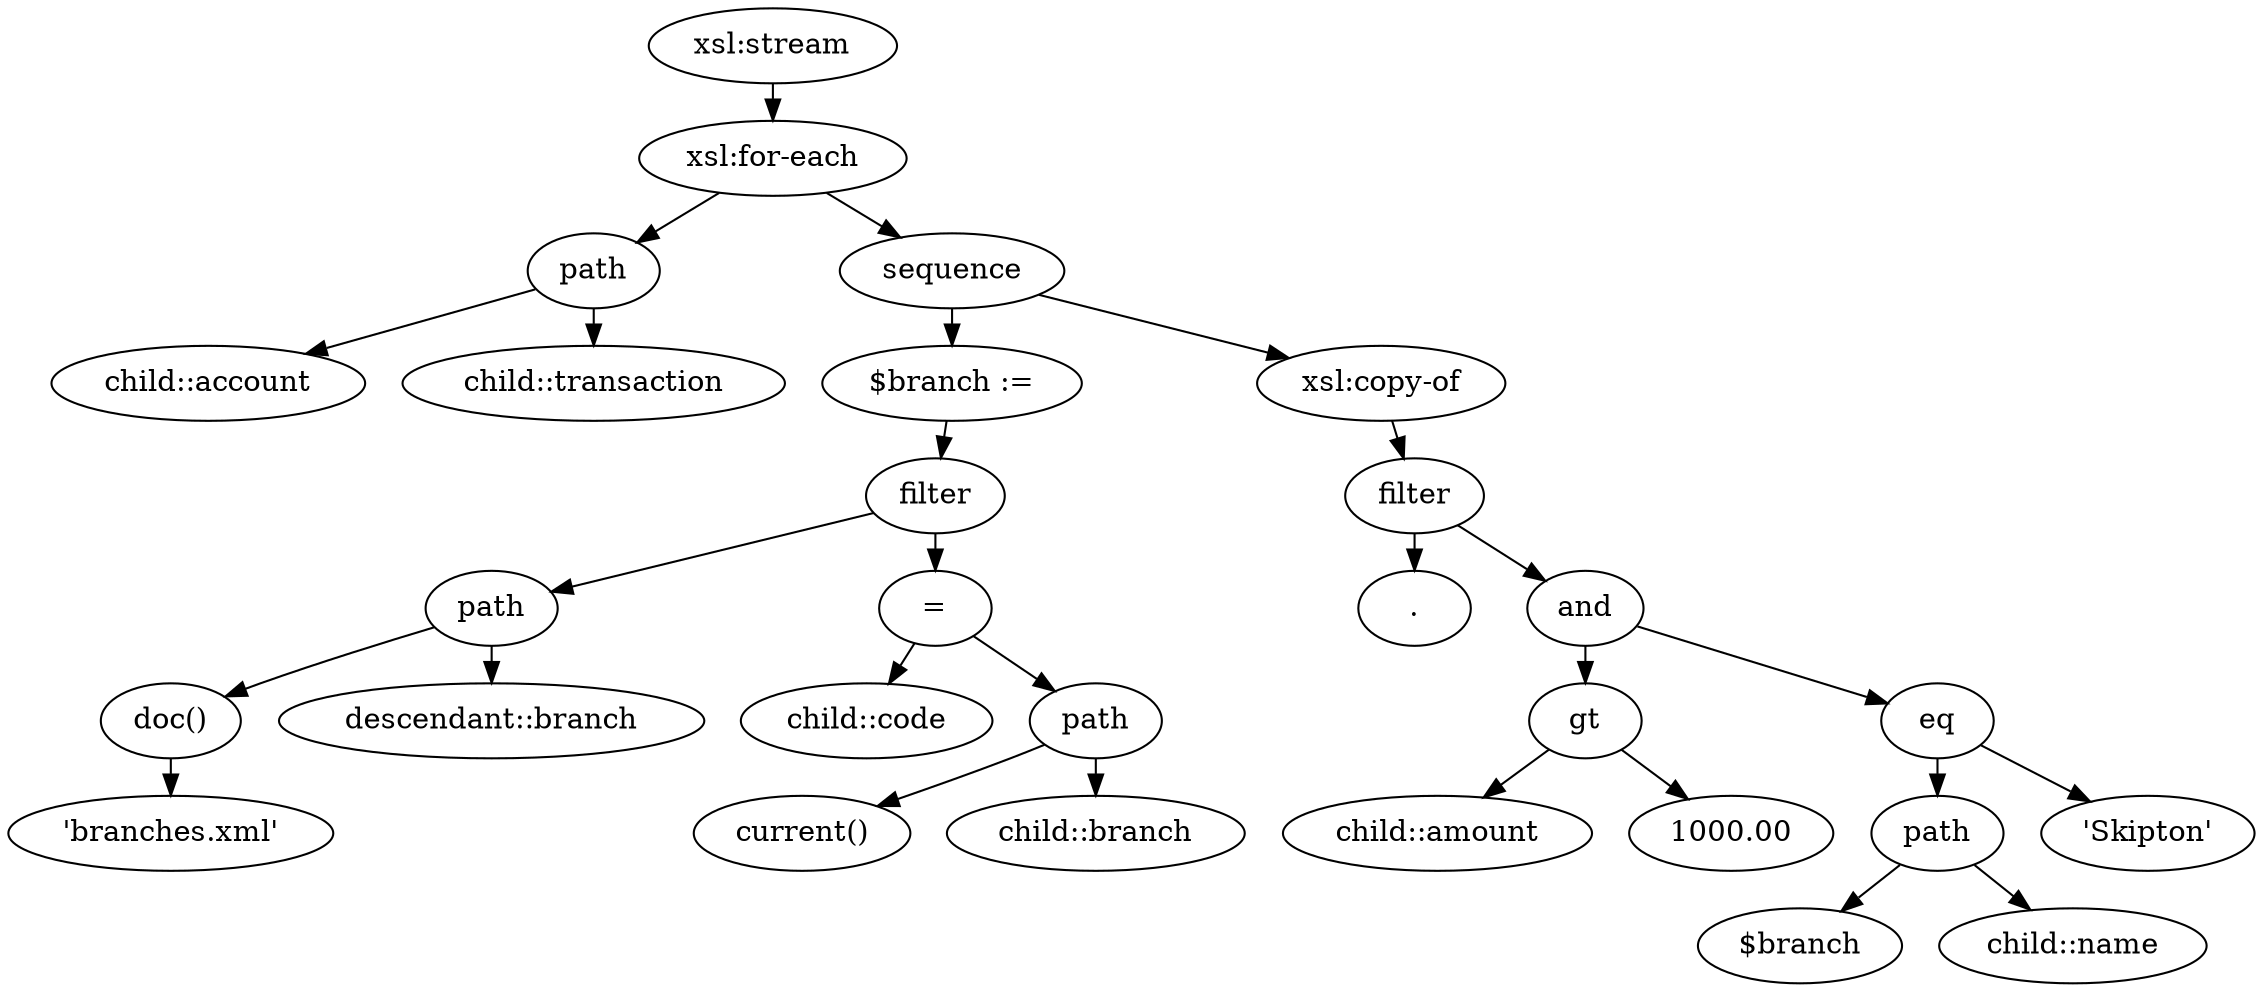 digraph g {compound="true";bgcolor="";fontcolor="";fontname="";fontsize="";label="";margin="";nodesep="";rankdir="";ranksep="";ratio="";size="";node[label="xsl:stream", color="",fillcolor="",fixedsize="",fontcolor="",fontname="",fontsize="",height="",shape="",style="",URL="",width="",] {d7e33207};node[label="xsl:for-each", color="",fillcolor="",fixedsize="",fontcolor="",fontname="",fontsize="",height="",shape="",style="",URL="",width="",] {d7e33208};node[label="path", color="",fillcolor="",fixedsize="",fontcolor="",fontname="",fontsize="",height="",shape="",style="",URL="",width="",] {d7e33209};node[label="child::account", color="",fillcolor="",fixedsize="",fontcolor="",fontname="",fontsize="",height="",shape="",style="",URL="",width="",] {d7e33210};node[label="child::transaction", color="",fillcolor="",fixedsize="",fontcolor="",fontname="",fontsize="",height="",shape="",style="",URL="",width="",] {d7e33211};edge[arrowhead="",arrowsize="",arrowtail="",constraint="",color="",decorate="",dir="",fontcolor="",fontname="",fontsize="",headlabel="",headport="",label="",labeldistance="",labelfloat="",labelfontcolor="",labelfontname="",labelfontsize="",minlen="",samehead="",sametail="",style="",taillabel="",tailport="",URL="",lhead="",ltail=""] d7e33209 -> d7e33210;edge[arrowhead="",arrowsize="",arrowtail="",constraint="",color="",decorate="",dir="",fontcolor="",fontname="",fontsize="",headlabel="",headport="",label="",labeldistance="",labelfloat="",labelfontcolor="",labelfontname="",labelfontsize="",minlen="",samehead="",sametail="",style="",taillabel="",tailport="",URL="",lhead="",ltail=""] d7e33209 -> d7e33211;node[label="sequence", color="",fillcolor="",fixedsize="",fontcolor="",fontname="",fontsize="",height="",shape="",style="",URL="",width="",] {d7e33212};node[label="$branch :=", color="",fillcolor="",fixedsize="",fontcolor="",fontname="",fontsize="",height="",shape="",style="",URL="",width="",] {d7e33213};node[label="filter", color="",fillcolor="",fixedsize="",fontcolor="",fontname="",fontsize="",height="",shape="",style="",URL="",width="",] {d7e33214};node[label="path", color="",fillcolor="",fixedsize="",fontcolor="",fontname="",fontsize="",height="",shape="",style="",URL="",width="",] {d7e33215};node[label="doc()", color="",fillcolor="",fixedsize="",fontcolor="",fontname="",fontsize="",height="",shape="",style="",URL="",width="",] {d7e33216};node[label="'branches.xml'", color="",fillcolor="",fixedsize="",fontcolor="",fontname="",fontsize="",height="",shape="",style="",URL="",width="",] {d7e33217};edge[arrowhead="",arrowsize="",arrowtail="",constraint="",color="",decorate="",dir="",fontcolor="",fontname="",fontsize="",headlabel="",headport="",label="",labeldistance="",labelfloat="",labelfontcolor="",labelfontname="",labelfontsize="",minlen="",samehead="",sametail="",style="",taillabel="",tailport="",URL="",lhead="",ltail=""] d7e33216 -> d7e33217;node[label="descendant::branch", color="",fillcolor="",fixedsize="",fontcolor="",fontname="",fontsize="",height="",shape="",style="",URL="",width="",] {d7e33218};edge[arrowhead="",arrowsize="",arrowtail="",constraint="",color="",decorate="",dir="",fontcolor="",fontname="",fontsize="",headlabel="",headport="",label="",labeldistance="",labelfloat="",labelfontcolor="",labelfontname="",labelfontsize="",minlen="",samehead="",sametail="",style="",taillabel="",tailport="",URL="",lhead="",ltail=""] d7e33215 -> d7e33216;edge[arrowhead="",arrowsize="",arrowtail="",constraint="",color="",decorate="",dir="",fontcolor="",fontname="",fontsize="",headlabel="",headport="",label="",labeldistance="",labelfloat="",labelfontcolor="",labelfontname="",labelfontsize="",minlen="",samehead="",sametail="",style="",taillabel="",tailport="",URL="",lhead="",ltail=""] d7e33215 -> d7e33218;node[label="=", color="",fillcolor="",fixedsize="",fontcolor="",fontname="",fontsize="",height="",shape="",style="",URL="",width="",] {d7e33219};node[label="child::code", color="",fillcolor="",fixedsize="",fontcolor="",fontname="",fontsize="",height="",shape="",style="",URL="",width="",] {d7e33220};node[label="path", color="",fillcolor="",fixedsize="",fontcolor="",fontname="",fontsize="",height="",shape="",style="",URL="",width="",] {d7e33221};node[label="current()", color="",fillcolor="",fixedsize="",fontcolor="",fontname="",fontsize="",height="",shape="",style="",URL="",width="",] {d7e33222};node[label="child::branch", color="",fillcolor="",fixedsize="",fontcolor="",fontname="",fontsize="",height="",shape="",style="",URL="",width="",] {d7e33223};edge[arrowhead="",arrowsize="",arrowtail="",constraint="",color="",decorate="",dir="",fontcolor="",fontname="",fontsize="",headlabel="",headport="",label="",labeldistance="",labelfloat="",labelfontcolor="",labelfontname="",labelfontsize="",minlen="",samehead="",sametail="",style="",taillabel="",tailport="",URL="",lhead="",ltail=""] d7e33221 -> d7e33222;edge[arrowhead="",arrowsize="",arrowtail="",constraint="",color="",decorate="",dir="",fontcolor="",fontname="",fontsize="",headlabel="",headport="",label="",labeldistance="",labelfloat="",labelfontcolor="",labelfontname="",labelfontsize="",minlen="",samehead="",sametail="",style="",taillabel="",tailport="",URL="",lhead="",ltail=""] d7e33221 -> d7e33223;edge[arrowhead="",arrowsize="",arrowtail="",constraint="",color="",decorate="",dir="",fontcolor="",fontname="",fontsize="",headlabel="",headport="",label="",labeldistance="",labelfloat="",labelfontcolor="",labelfontname="",labelfontsize="",minlen="",samehead="",sametail="",style="",taillabel="",tailport="",URL="",lhead="",ltail=""] d7e33219 -> d7e33220;edge[arrowhead="",arrowsize="",arrowtail="",constraint="",color="",decorate="",dir="",fontcolor="",fontname="",fontsize="",headlabel="",headport="",label="",labeldistance="",labelfloat="",labelfontcolor="",labelfontname="",labelfontsize="",minlen="",samehead="",sametail="",style="",taillabel="",tailport="",URL="",lhead="",ltail=""] d7e33219 -> d7e33221;edge[arrowhead="",arrowsize="",arrowtail="",constraint="",color="",decorate="",dir="",fontcolor="",fontname="",fontsize="",headlabel="",headport="",label="",labeldistance="",labelfloat="",labelfontcolor="",labelfontname="",labelfontsize="",minlen="",samehead="",sametail="",style="",taillabel="",tailport="",URL="",lhead="",ltail=""] d7e33214 -> d7e33215;edge[arrowhead="",arrowsize="",arrowtail="",constraint="",color="",decorate="",dir="",fontcolor="",fontname="",fontsize="",headlabel="",headport="",label="",labeldistance="",labelfloat="",labelfontcolor="",labelfontname="",labelfontsize="",minlen="",samehead="",sametail="",style="",taillabel="",tailport="",URL="",lhead="",ltail=""] d7e33214 -> d7e33219;edge[arrowhead="",arrowsize="",arrowtail="",constraint="",color="",decorate="",dir="",fontcolor="",fontname="",fontsize="",headlabel="",headport="",label="",labeldistance="",labelfloat="",labelfontcolor="",labelfontname="",labelfontsize="",minlen="",samehead="",sametail="",style="",taillabel="",tailport="",URL="",lhead="",ltail=""] d7e33213 -> d7e33214;node[label="xsl:copy-of", color="",fillcolor="",fixedsize="",fontcolor="",fontname="",fontsize="",height="",shape="",style="",URL="",width="",] {d7e33224};node[label="filter", color="",fillcolor="",fixedsize="",fontcolor="",fontname="",fontsize="",height="",shape="",style="",URL="",width="",] {d7e33225};node[label=".", color="",fillcolor="",fixedsize="",fontcolor="",fontname="",fontsize="",height="",shape="",style="",URL="",width="",] {d7e33226};node[label="and", color="",fillcolor="",fixedsize="",fontcolor="",fontname="",fontsize="",height="",shape="",style="",URL="",width="",] {d7e33227};node[label="gt", color="",fillcolor="",fixedsize="",fontcolor="",fontname="",fontsize="",height="",shape="",style="",URL="",width="",] {d7e33228};node[label="child::amount", color="",fillcolor="",fixedsize="",fontcolor="",fontname="",fontsize="",height="",shape="",style="",URL="",width="",] {d7e33229};node[label="1000.00", color="",fillcolor="",fixedsize="",fontcolor="",fontname="",fontsize="",height="",shape="",style="",URL="",width="",] {d7e33230};edge[arrowhead="",arrowsize="",arrowtail="",constraint="",color="",decorate="",dir="",fontcolor="",fontname="",fontsize="",headlabel="",headport="",label="",labeldistance="",labelfloat="",labelfontcolor="",labelfontname="",labelfontsize="",minlen="",samehead="",sametail="",style="",taillabel="",tailport="",URL="",lhead="",ltail=""] d7e33228 -> d7e33229;edge[arrowhead="",arrowsize="",arrowtail="",constraint="",color="",decorate="",dir="",fontcolor="",fontname="",fontsize="",headlabel="",headport="",label="",labeldistance="",labelfloat="",labelfontcolor="",labelfontname="",labelfontsize="",minlen="",samehead="",sametail="",style="",taillabel="",tailport="",URL="",lhead="",ltail=""] d7e33228 -> d7e33230;node[label="eq", color="",fillcolor="",fixedsize="",fontcolor="",fontname="",fontsize="",height="",shape="",style="",URL="",width="",] {d7e33231};node[label="path", color="",fillcolor="",fixedsize="",fontcolor="",fontname="",fontsize="",height="",shape="",style="",URL="",width="",] {d7e33232};node[label="$branch", color="",fillcolor="",fixedsize="",fontcolor="",fontname="",fontsize="",height="",shape="",style="",URL="",width="",] {d7e33233};node[label="child::name", color="",fillcolor="",fixedsize="",fontcolor="",fontname="",fontsize="",height="",shape="",style="",URL="",width="",] {d7e33234};edge[arrowhead="",arrowsize="",arrowtail="",constraint="",color="",decorate="",dir="",fontcolor="",fontname="",fontsize="",headlabel="",headport="",label="",labeldistance="",labelfloat="",labelfontcolor="",labelfontname="",labelfontsize="",minlen="",samehead="",sametail="",style="",taillabel="",tailport="",URL="",lhead="",ltail=""] d7e33232 -> d7e33233;edge[arrowhead="",arrowsize="",arrowtail="",constraint="",color="",decorate="",dir="",fontcolor="",fontname="",fontsize="",headlabel="",headport="",label="",labeldistance="",labelfloat="",labelfontcolor="",labelfontname="",labelfontsize="",minlen="",samehead="",sametail="",style="",taillabel="",tailport="",URL="",lhead="",ltail=""] d7e33232 -> d7e33234;node[label="'Skipton'", color="",fillcolor="",fixedsize="",fontcolor="",fontname="",fontsize="",height="",shape="",style="",URL="",width="",] {d7e33235};edge[arrowhead="",arrowsize="",arrowtail="",constraint="",color="",decorate="",dir="",fontcolor="",fontname="",fontsize="",headlabel="",headport="",label="",labeldistance="",labelfloat="",labelfontcolor="",labelfontname="",labelfontsize="",minlen="",samehead="",sametail="",style="",taillabel="",tailport="",URL="",lhead="",ltail=""] d7e33231 -> d7e33232;edge[arrowhead="",arrowsize="",arrowtail="",constraint="",color="",decorate="",dir="",fontcolor="",fontname="",fontsize="",headlabel="",headport="",label="",labeldistance="",labelfloat="",labelfontcolor="",labelfontname="",labelfontsize="",minlen="",samehead="",sametail="",style="",taillabel="",tailport="",URL="",lhead="",ltail=""] d7e33231 -> d7e33235;edge[arrowhead="",arrowsize="",arrowtail="",constraint="",color="",decorate="",dir="",fontcolor="",fontname="",fontsize="",headlabel="",headport="",label="",labeldistance="",labelfloat="",labelfontcolor="",labelfontname="",labelfontsize="",minlen="",samehead="",sametail="",style="",taillabel="",tailport="",URL="",lhead="",ltail=""] d7e33227 -> d7e33228;edge[arrowhead="",arrowsize="",arrowtail="",constraint="",color="",decorate="",dir="",fontcolor="",fontname="",fontsize="",headlabel="",headport="",label="",labeldistance="",labelfloat="",labelfontcolor="",labelfontname="",labelfontsize="",minlen="",samehead="",sametail="",style="",taillabel="",tailport="",URL="",lhead="",ltail=""] d7e33227 -> d7e33231;edge[arrowhead="",arrowsize="",arrowtail="",constraint="",color="",decorate="",dir="",fontcolor="",fontname="",fontsize="",headlabel="",headport="",label="",labeldistance="",labelfloat="",labelfontcolor="",labelfontname="",labelfontsize="",minlen="",samehead="",sametail="",style="",taillabel="",tailport="",URL="",lhead="",ltail=""] d7e33225 -> d7e33226;edge[arrowhead="",arrowsize="",arrowtail="",constraint="",color="",decorate="",dir="",fontcolor="",fontname="",fontsize="",headlabel="",headport="",label="",labeldistance="",labelfloat="",labelfontcolor="",labelfontname="",labelfontsize="",minlen="",samehead="",sametail="",style="",taillabel="",tailport="",URL="",lhead="",ltail=""] d7e33225 -> d7e33227;edge[arrowhead="",arrowsize="",arrowtail="",constraint="",color="",decorate="",dir="",fontcolor="",fontname="",fontsize="",headlabel="",headport="",label="",labeldistance="",labelfloat="",labelfontcolor="",labelfontname="",labelfontsize="",minlen="",samehead="",sametail="",style="",taillabel="",tailport="",URL="",lhead="",ltail=""] d7e33224 -> d7e33225;edge[arrowhead="",arrowsize="",arrowtail="",constraint="",color="",decorate="",dir="",fontcolor="",fontname="",fontsize="",headlabel="",headport="",label="",labeldistance="",labelfloat="",labelfontcolor="",labelfontname="",labelfontsize="",minlen="",samehead="",sametail="",style="",taillabel="",tailport="",URL="",lhead="",ltail=""] d7e33212 -> d7e33213;edge[arrowhead="",arrowsize="",arrowtail="",constraint="",color="",decorate="",dir="",fontcolor="",fontname="",fontsize="",headlabel="",headport="",label="",labeldistance="",labelfloat="",labelfontcolor="",labelfontname="",labelfontsize="",minlen="",samehead="",sametail="",style="",taillabel="",tailport="",URL="",lhead="",ltail=""] d7e33212 -> d7e33224;edge[arrowhead="",arrowsize="",arrowtail="",constraint="",color="",decorate="",dir="",fontcolor="",fontname="",fontsize="",headlabel="",headport="",label="",labeldistance="",labelfloat="",labelfontcolor="",labelfontname="",labelfontsize="",minlen="",samehead="",sametail="",style="",taillabel="",tailport="",URL="",lhead="",ltail=""] d7e33208 -> d7e33209;edge[arrowhead="",arrowsize="",arrowtail="",constraint="",color="",decorate="",dir="",fontcolor="",fontname="",fontsize="",headlabel="",headport="",label="",labeldistance="",labelfloat="",labelfontcolor="",labelfontname="",labelfontsize="",minlen="",samehead="",sametail="",style="",taillabel="",tailport="",URL="",lhead="",ltail=""] d7e33208 -> d7e33212;edge[arrowhead="",arrowsize="",arrowtail="",constraint="",color="",decorate="",dir="",fontcolor="",fontname="",fontsize="",headlabel="",headport="",label="",labeldistance="",labelfloat="",labelfontcolor="",labelfontname="",labelfontsize="",minlen="",samehead="",sametail="",style="",taillabel="",tailport="",URL="",lhead="",ltail=""] d7e33207 -> d7e33208;}
 
